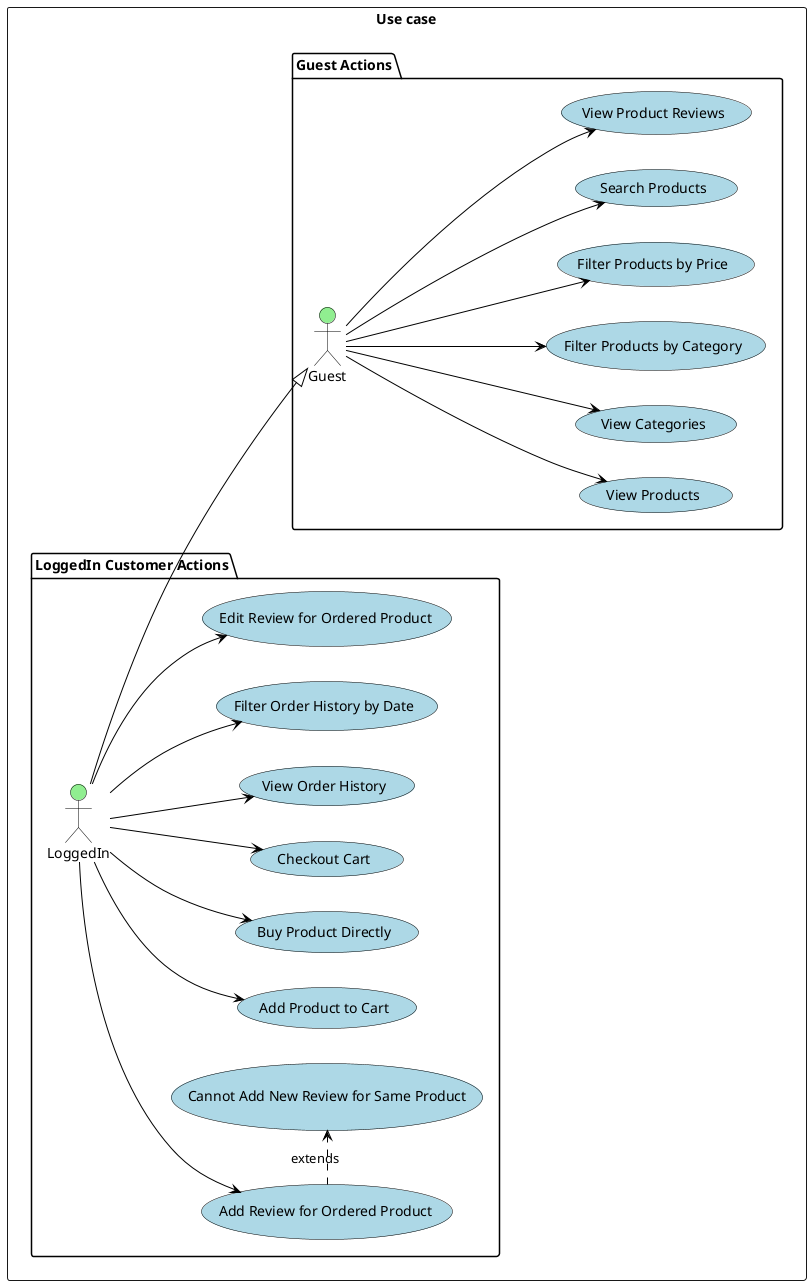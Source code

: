 @startuml
!define LIGHTBLUE #ADD8E6
!define LIGHTGREEN #90EE90
!define LIGHTYELLOW #FFFFE0

skinparam actor {
    BackgroundColor LIGHTGREEN
    BorderColor black
    FontColor black
}

skinparam usecase {
    BackgroundColor LIGHTBLUE
    BorderColor black
    FontColor black
    ArrowColor black
}

left to right direction

rectangle "Use case" {
    package "LoggedIn Customer Actions" {
        actor "LoggedIn" as LoggedInCustomer
        usecase "Add Product to Cart" as UC1
        usecase "Buy Product Directly" as UC2
        usecase "Checkout Cart" as UC3
        usecase "View Order History" as UC4
        usecase "Filter Order History by Date" as UC5
        usecase "Add Review for Ordered Product" as UC6
        usecase "Edit Review for Ordered Product" as UC7
        usecase "Cannot Add New Review for Same Product" as UC8
    }

    package "Guest Actions" {
        actor "Guest" as Customer
        usecase "View Products" as UC9
        usecase "View Categories" as UC10
        usecase "Filter Products by Category" as UC11
        usecase "Filter Products by Price" as UC12
        usecase "Search Products" as UC13
        usecase "View Product Reviews" as UC14
    }
}

LoggedInCustomer --> UC1
LoggedInCustomer --> UC2
LoggedInCustomer --> UC3
LoggedInCustomer --> UC4
LoggedInCustomer --> UC5
LoggedInCustomer --> UC6
LoggedInCustomer --> UC7
UC6 .> UC8 : extends

Customer --> UC9
Customer --> UC10
Customer --> UC11
Customer --> UC12
Customer --> UC13
Customer --> UC14

LoggedInCustomer --|> Customer

@enduml